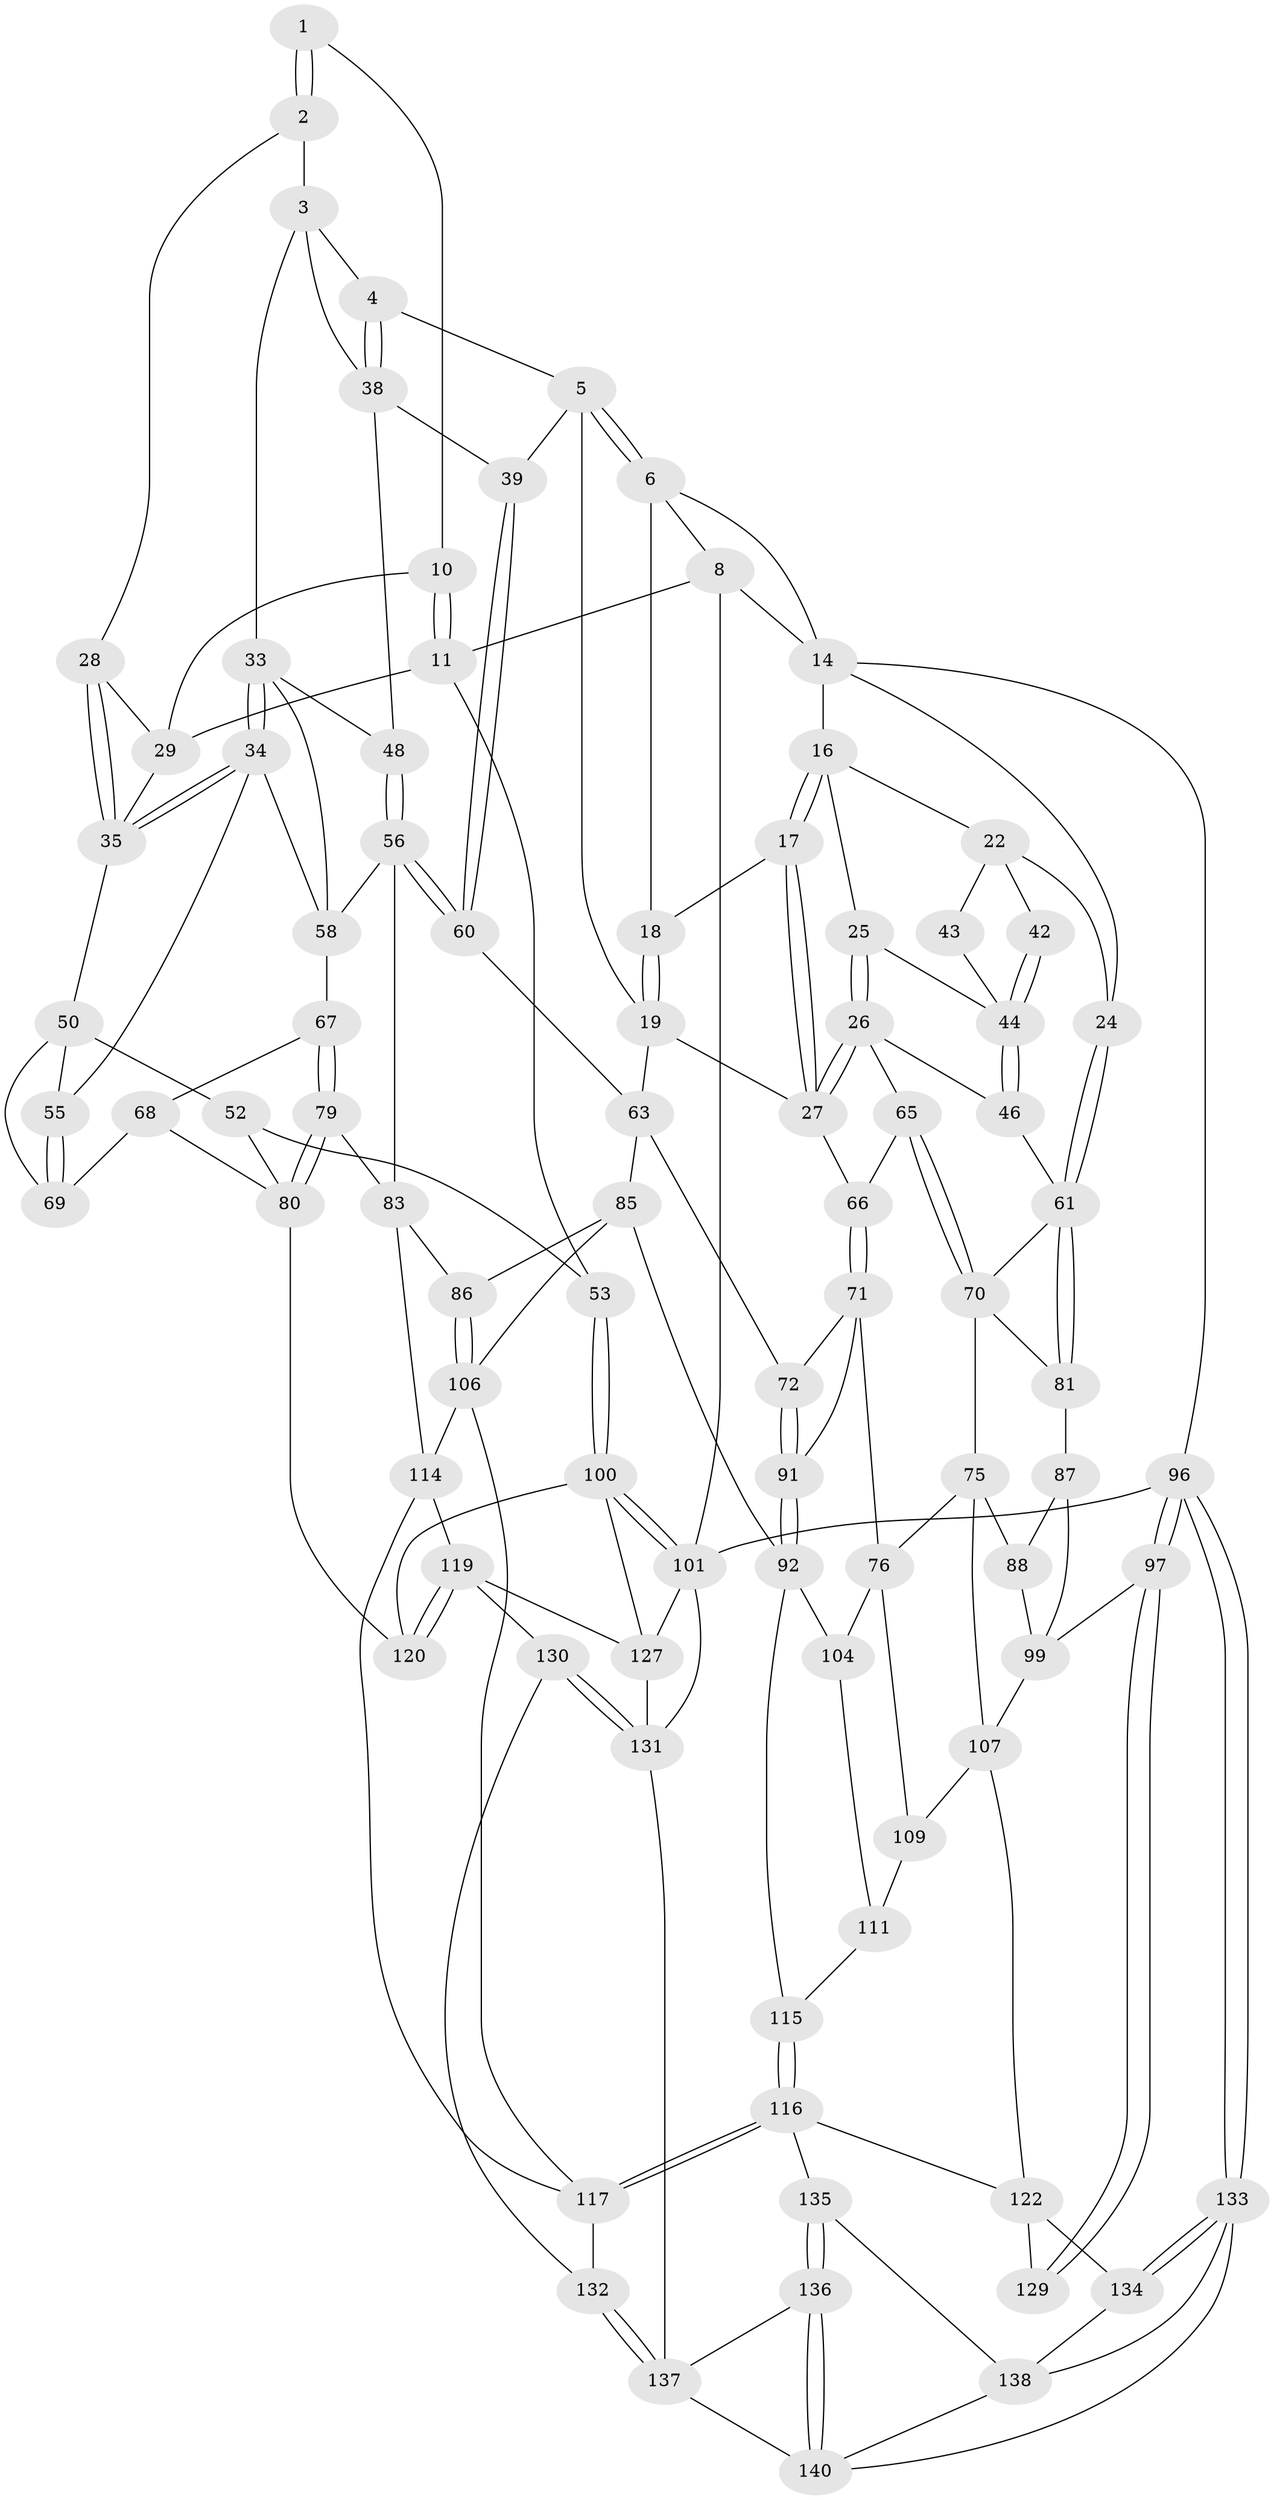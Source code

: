 // Generated by graph-tools (version 1.1) at 2025/52/02/27/25 19:52:43]
// undirected, 89 vertices, 196 edges
graph export_dot {
graph [start="1"]
  node [color=gray90,style=filled];
  1 [pos="+0.18852112228720846+0",super="+9"];
  2 [pos="+0.29928894207129764+0.11212022169815014",super="+13"];
  3 [pos="+0.34554453371606164+0.1264256773504697",super="+32"];
  4 [pos="+0.3665766423958121+0.1281499889339253"];
  5 [pos="+0.47909921165984715+0.02909186588430426",super="+20"];
  6 [pos="+0.5292307550369377+0",super="+7"];
  8 [pos="+0.18075106381396563+0",super="+12"];
  10 [pos="+0.042294334284292745+0.11923870398397218"];
  11 [pos="+0+0",super="+31"];
  14 [pos="+0.6747970998350117+0",super="+15"];
  16 [pos="+0.7576424181479883+0.08768784471569709",super="+21"];
  17 [pos="+0.7033081668110519+0.15681373653766992"];
  18 [pos="+0.6154095093912239+0.09841648693380854"];
  19 [pos="+0.5669048353587466+0.25514749800332454",super="+37"];
  22 [pos="+1+0.07933718332859886",super="+23"];
  24 [pos="+1+0"];
  25 [pos="+0.8165507221057876+0.2562374642786253"];
  26 [pos="+0.8095287420772732+0.26229133601915733",super="+47"];
  27 [pos="+0.6778918572361297+0.2746465264806217",super="+36"];
  28 [pos="+0.19184036880529753+0.1736243579387586"];
  29 [pos="+0.05754802990585593+0.13231130668788318",super="+30"];
  33 [pos="+0.22268835329195186+0.2857635739703787",super="+49"];
  34 [pos="+0.22264839565768418+0.2857769942317963",super="+54"];
  35 [pos="+0.18570471535527736+0.2604062906426194",super="+41"];
  38 [pos="+0.4124961989398847+0.2503327214770238",super="+40"];
  39 [pos="+0.5218187828115545+0.27008578977047676"];
  42 [pos="+0.9230462464105262+0.2727317628126937"];
  43 [pos="+0.8817352195721612+0.231418972768152"];
  44 [pos="+0.9470628077161232+0.3323868528832393",super="+45"];
  46 [pos="+0.95395004455715+0.3408854821130623"];
  48 [pos="+0.4185837524468941+0.27765220386811984"];
  50 [pos="+0.12553776187598992+0.37219540799838974",super="+51"];
  52 [pos="+0.009857781035293747+0.4730394709444426"];
  53 [pos="+0+0.4576432943405086"];
  55 [pos="+0.21159551998810744+0.3884980897627367"];
  56 [pos="+0.3982343858273776+0.41267041340249133",super="+57"];
  58 [pos="+0.3281875255542202+0.4300368405366651",super="+59"];
  60 [pos="+0.49533753900192684+0.46344039879540977"];
  61 [pos="+1+0.3386571578991714",super="+62"];
  63 [pos="+0.6506570797744996+0.41121656628637954",super="+64"];
  65 [pos="+0.8330888037240709+0.39051714254368536"];
  66 [pos="+0.8032547063718422+0.40285683760040125"];
  67 [pos="+0.2579204892251716+0.4341366903282963"];
  68 [pos="+0.2490620213825559+0.433907039764627",super="+78"];
  69 [pos="+0.21362360906028172+0.41045036003482055",super="+73"];
  70 [pos="+0.8993450149315355+0.44257023397077044",super="+74"];
  71 [pos="+0.7500745933450067+0.48753672866771564",super="+77"];
  72 [pos="+0.6824127476613137+0.44708893040309244"];
  75 [pos="+0.8254977663607059+0.5585589518902666",super="+89"];
  76 [pos="+0.7885342336919127+0.5528829235691904",super="+103"];
  79 [pos="+0.2657224155844492+0.6074558279402305"];
  80 [pos="+0.22165853136071148+0.6093809146650617",super="+90"];
  81 [pos="+1+0.48442296209347274",super="+82"];
  83 [pos="+0.32645903849576596+0.5695871252723518",super="+84"];
  85 [pos="+0.5094915070649372+0.49409682571653935",super="+94"];
  86 [pos="+0.39035653646225665+0.5754358414995364"];
  87 [pos="+0.9476471206256104+0.5210725187533294",super="+95"];
  88 [pos="+0.8787395569895412+0.5790179033222765"];
  91 [pos="+0.6250510229261528+0.561469956471769"];
  92 [pos="+0.590525219365076+0.5887256246097942",super="+93"];
  96 [pos="+1+1"];
  97 [pos="+1+1",super="+98"];
  99 [pos="+1+0.6478590409940447",super="+105"];
  100 [pos="+0+0.5746831284278293",super="+121"];
  101 [pos="+0+1",super="+102"];
  104 [pos="+0.7027468577289864+0.610235454318894"];
  106 [pos="+0.44277219568875104+0.6581139825856502",super="+113"];
  107 [pos="+0.8576702898913713+0.7462574281248427",super="+108"];
  109 [pos="+0.770050503715095+0.7099572262205781",super="+110"];
  111 [pos="+0.6924077433593118+0.7100868468577843",super="+112"];
  114 [pos="+0.33829779575627544+0.7193256132573014",super="+118"];
  115 [pos="+0.601449472821147+0.7515942244502808"];
  116 [pos="+0.5802481511293452+0.8035656480788387",super="+124"];
  117 [pos="+0.5245350312861684+0.7974053760674319",super="+125"];
  119 [pos="+0.2569082881431533+0.8176345741983841",super="+126"];
  120 [pos="+0.17369711860029105+0.6561569851359986"];
  122 [pos="+0.843091251004507+0.8037804953706443",super="+123"];
  127 [pos="+0.09462091553441601+0.7433553655500359",super="+128"];
  129 [pos="+0.899589762425213+0.8078984831964602"];
  130 [pos="+0.22499518729126403+0.9056743990962063"];
  131 [pos="+0.18803048076110013+0.9400285863327715",super="+144"];
  132 [pos="+0.3927439213133758+0.9177033946512189"];
  133 [pos="+1+1",super="+141"];
  134 [pos="+0.8484720078659003+0.8684743750289141"];
  135 [pos="+0.5981412446195145+0.8319643692250988"];
  136 [pos="+0.5826911136888349+0.9004254992284028"];
  137 [pos="+0.4100094216207677+0.9815992269438557",super="+143"];
  138 [pos="+0.7299071713878362+0.9435993881267739",super="+139"];
  140 [pos="+0.5719326159933218+1",super="+142"];
  1 -- 2 [weight=2];
  1 -- 2;
  1 -- 10;
  2 -- 3;
  2 -- 28;
  3 -- 4;
  3 -- 33;
  3 -- 38;
  4 -- 5;
  4 -- 38;
  4 -- 38;
  5 -- 6;
  5 -- 6;
  5 -- 19;
  5 -- 39;
  6 -- 18;
  6 -- 8;
  6 -- 14;
  8 -- 11;
  8 -- 101;
  8 -- 14;
  10 -- 11;
  10 -- 11;
  10 -- 29;
  11 -- 53;
  11 -- 29;
  14 -- 16;
  14 -- 24;
  14 -- 96;
  16 -- 17;
  16 -- 17;
  16 -- 25;
  16 -- 22;
  17 -- 18;
  17 -- 27;
  17 -- 27;
  18 -- 19;
  18 -- 19;
  19 -- 63;
  19 -- 27;
  22 -- 43;
  22 -- 24;
  22 -- 42;
  24 -- 61;
  24 -- 61;
  25 -- 26;
  25 -- 26;
  25 -- 44;
  26 -- 27;
  26 -- 27;
  26 -- 65;
  26 -- 46;
  27 -- 66;
  28 -- 29;
  28 -- 35;
  28 -- 35;
  29 -- 35;
  33 -- 34;
  33 -- 34;
  33 -- 48;
  33 -- 58;
  34 -- 35;
  34 -- 35;
  34 -- 55;
  34 -- 58;
  35 -- 50;
  38 -- 48;
  38 -- 39;
  39 -- 60;
  39 -- 60;
  42 -- 44;
  42 -- 44;
  43 -- 44;
  44 -- 46;
  44 -- 46;
  46 -- 61;
  48 -- 56;
  48 -- 56;
  50 -- 55;
  50 -- 52;
  50 -- 69;
  52 -- 53;
  52 -- 80;
  53 -- 100;
  53 -- 100;
  55 -- 69;
  55 -- 69;
  56 -- 60;
  56 -- 60;
  56 -- 58;
  56 -- 83;
  58 -- 67;
  60 -- 63;
  61 -- 81;
  61 -- 81;
  61 -- 70;
  63 -- 72;
  63 -- 85;
  65 -- 66;
  65 -- 70;
  65 -- 70;
  66 -- 71;
  66 -- 71;
  67 -- 68;
  67 -- 79;
  67 -- 79;
  68 -- 69 [weight=2];
  68 -- 80;
  70 -- 75;
  70 -- 81;
  71 -- 72;
  71 -- 91;
  71 -- 76;
  72 -- 91;
  72 -- 91;
  75 -- 76;
  75 -- 88;
  75 -- 107;
  76 -- 104;
  76 -- 109;
  79 -- 80;
  79 -- 80;
  79 -- 83;
  80 -- 120;
  81 -- 87 [weight=2];
  83 -- 86;
  83 -- 114;
  85 -- 86;
  85 -- 106;
  85 -- 92;
  86 -- 106;
  86 -- 106;
  87 -- 88;
  87 -- 99;
  88 -- 99;
  91 -- 92;
  91 -- 92;
  92 -- 104;
  92 -- 115;
  96 -- 97;
  96 -- 97;
  96 -- 133;
  96 -- 133;
  96 -- 101;
  97 -- 129 [weight=2];
  97 -- 129;
  97 -- 99;
  99 -- 107;
  100 -- 101;
  100 -- 101;
  100 -- 120;
  100 -- 127;
  101 -- 127;
  101 -- 131;
  104 -- 111;
  106 -- 117;
  106 -- 114;
  107 -- 122;
  107 -- 109;
  109 -- 111 [weight=2];
  111 -- 115;
  114 -- 117;
  114 -- 119;
  115 -- 116;
  115 -- 116;
  116 -- 117;
  116 -- 117;
  116 -- 122;
  116 -- 135;
  117 -- 132;
  119 -- 120;
  119 -- 120;
  119 -- 130;
  119 -- 127;
  122 -- 129;
  122 -- 134;
  127 -- 131;
  130 -- 131;
  130 -- 131;
  130 -- 132;
  131 -- 137;
  132 -- 137;
  132 -- 137;
  133 -- 134;
  133 -- 134;
  133 -- 138;
  133 -- 140;
  134 -- 138;
  135 -- 136;
  135 -- 136;
  135 -- 138;
  136 -- 137;
  136 -- 140;
  136 -- 140;
  137 -- 140;
  138 -- 140;
}
